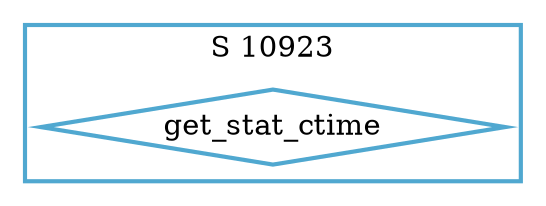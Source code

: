 digraph G {
  ratio=0.500000;
  "UV get_stat_ctime (10923)" [shape=diamond, label="get_stat_ctime",
                               color="#50A8D0", style=bold];
  
  subgraph cluster_10923 { label="S 10923";
    color="#50A8D0";
    style=bold;
    "UV get_stat_ctime (10923)"; };
  
  
  }